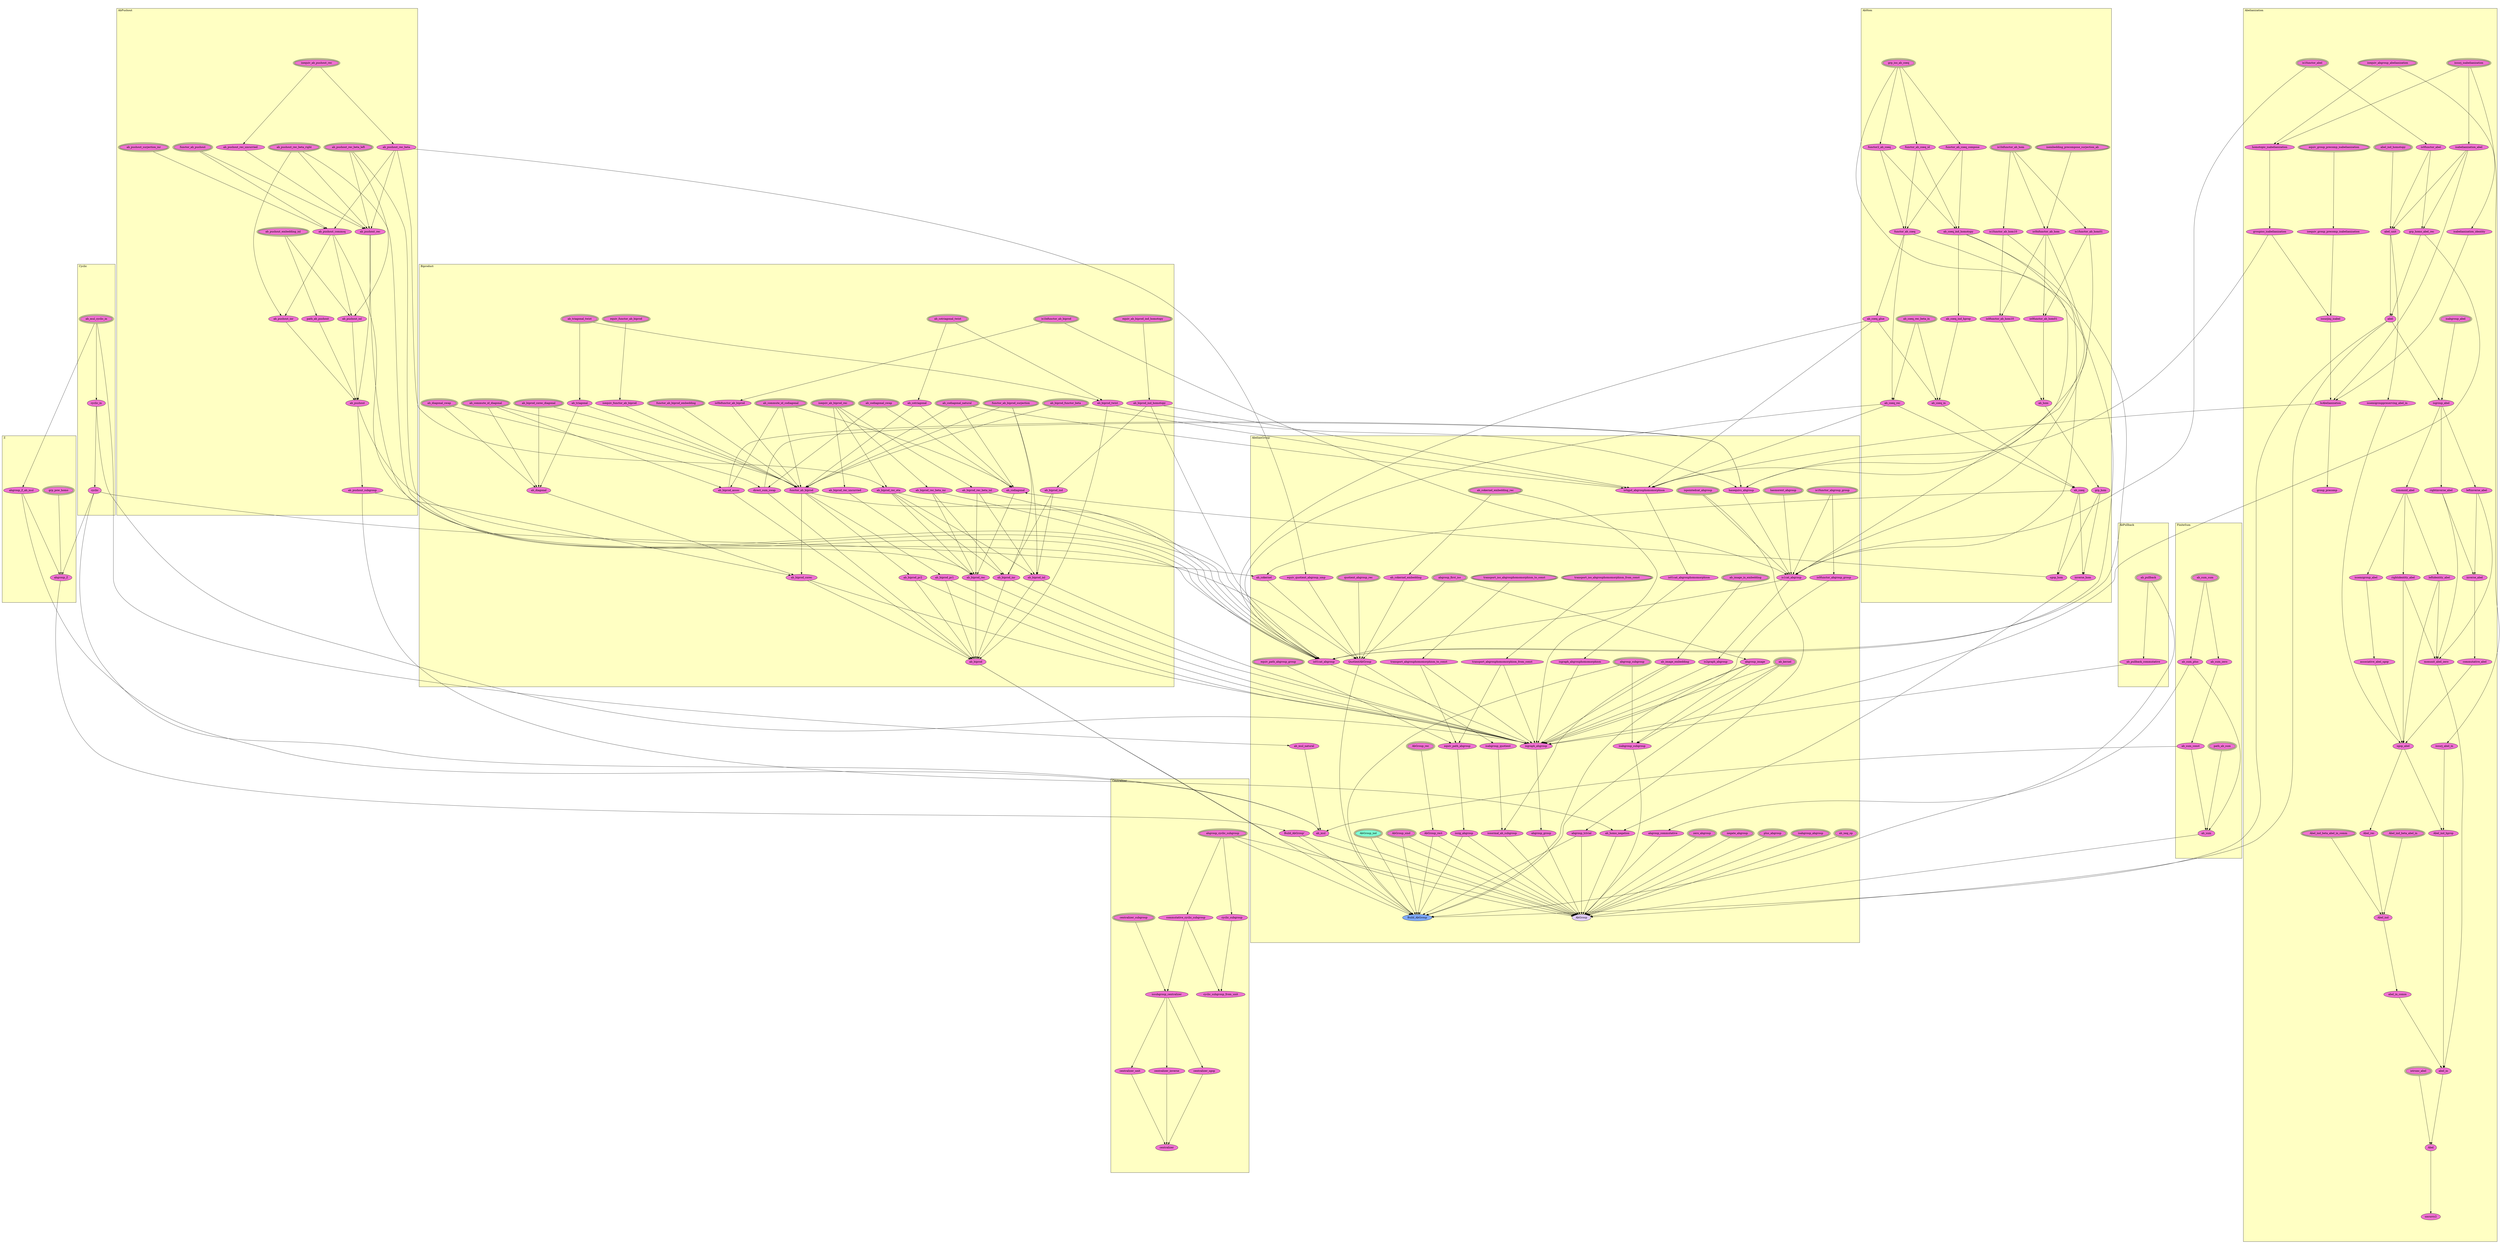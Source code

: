 digraph HoTT_Algebra_AbGroups {
  graph [ratio=0.5]
  node [style=filled]
AbelianGroup_is2graph_abgroup [label="is2graph_abgroup", URL=<AbelianGroup.html#is2graph_abgroup>, fillcolor="#F070D1"] ;
AbelianGroup_is01cat_abgroup [label="is01cat_abgroup", URL=<AbelianGroup.html#is01cat_abgroup>, fillcolor="#F070D1"] ;
Z_abgroup_Z_ab_mul [label="abgroup_Z_ab_mul", URL=<Z.html#abgroup_Z_ab_mul>, fillcolor="#F070D1"] ;
AbelianGroup_isgraph_abgroup [label="isgraph_abgroup", URL=<AbelianGroup.html#isgraph_abgroup>, fillcolor="#F070D1"] ;
Z_grp_pow_homo [label="grp_pow_homo", URL=<Z.html#grp_pow_homo>, peripheries=3, fillcolor="#F070D1"] ;
AbelianGroup_equiv_quotient_abgroup_ump [label="equiv_quotient_abgroup_ump", URL=<AbelianGroup.html#equiv_quotient_abgroup_ump>, fillcolor="#F070D1"] ;
Z_abgroup_Z [label="abgroup_Z", URL=<Z.html#abgroup_Z>, fillcolor="#F070D1"] ;
AbelianGroup_quotient_abgroup_rec [label="quotient_abgroup_rec", URL=<AbelianGroup.html#quotient_abgroup_rec>, peripheries=3, fillcolor="#F070D1"] ;
FiniteSum_path_ab_sum [label="path_ab_sum", URL=<FiniteSum.html#path_ab_sum>, peripheries=3, fillcolor="#F070D1"] ;
FiniteSum_ab_sum_sum [label="ab_sum_sum", URL=<FiniteSum.html#ab_sum_sum>, peripheries=3, fillcolor="#F070D1"] ;
AbelianGroup_QuotientAbGroup [label="QuotientAbGroup", URL=<AbelianGroup.html#QuotientAbGroup>, fillcolor="#F070D1"] ;
AbelianGroup_isabgroup_quotient [label="isabgroup_quotient", URL=<AbelianGroup.html#isabgroup_quotient>, fillcolor="#F070D1"] ;
FiniteSum_ab_sum_plus [label="ab_sum_plus", URL=<FiniteSum.html#ab_sum_plus>, fillcolor="#F070D1"] ;
AbelianGroup_isnormal_ab_subgroup [label="isnormal_ab_subgroup", URL=<AbelianGroup.html#isnormal_ab_subgroup>, fillcolor="#F070D1"] ;
FiniteSum_ab_sum_zero [label="ab_sum_zero", URL=<FiniteSum.html#ab_sum_zero>, fillcolor="#F070D1"] ;
AbelianGroup_abgroup_subgroup [label="abgroup_subgroup", URL=<AbelianGroup.html#abgroup_subgroup>, peripheries=3, fillcolor="#F070D1"] ;
FiniteSum_ab_sum_const [label="ab_sum_const", URL=<FiniteSum.html#ab_sum_const>, fillcolor="#F070D1"] ;
AbelianGroup_isabgroup_subgroup [label="isabgroup_subgroup", URL=<AbelianGroup.html#isabgroup_subgroup>, fillcolor="#F070D1"] ;
FiniteSum_ab_sum [label="ab_sum", URL=<FiniteSum.html#ab_sum>, fillcolor="#F070D1"] ;
AbelianGroup_equiv_path_abgroup_group [label="equiv_path_abgroup_group", URL=<AbelianGroup.html#equiv_path_abgroup_group>, peripheries=3, fillcolor="#F070D1"] ;
Cyclic_ab_mul_cyclic_in [label="ab_mul_cyclic_in", URL=<Cyclic.html#ab_mul_cyclic_in>, peripheries=3, fillcolor="#F070D1"] ;
AbelianGroup_equiv_path_abgroup [label="equiv_path_abgroup", URL=<AbelianGroup.html#equiv_path_abgroup>, fillcolor="#F070D1"] ;
Cyclic_cyclic_in [label="cyclic_in", URL=<Cyclic.html#cyclic_in>, fillcolor="#F070D1"] ;
Cyclic_cyclic [label="cyclic", URL=<Cyclic.html#cyclic>, fillcolor="#F070D1"] ;
AbelianGroup_ab_neg_op [label="ab_neg_op", URL=<AbelianGroup.html#ab_neg_op>, peripheries=3, fillcolor="#F070D1"] ;
AbelianGroup_issig_abgroup [label="issig_abgroup", URL=<AbelianGroup.html#issig_abgroup>, fillcolor="#F070D1"] ;
Centralizer_abgroup_cyclic_subgroup [label="abgroup_cyclic_subgroup", URL=<Centralizer.html#abgroup_cyclic_subgroup>, peripheries=3, fillcolor="#F070D1"] ;
Centralizer_commutative_cyclic_subgroup [label="commutative_cyclic_subgroup", URL=<Centralizer.html#commutative_cyclic_subgroup>, fillcolor="#F070D1"] ;
AbelianGroup_Build_AbGroup_ [label="Build_AbGroup'", URL=<AbelianGroup.html#Build_AbGroup'>, fillcolor="#F070D1"] ;
AbelianGroup_isabgroup_abgroup [label="isabgroup_abgroup", URL=<AbelianGroup.html#isabgroup_abgroup>, peripheries=3, fillcolor="#F070D1"] ;
Centralizer_cyclic_subgroup [label="cyclic_subgroup", URL=<Centralizer.html#cyclic_subgroup>, fillcolor="#F070D1"] ;
AbelianGroup_plus_abgroup [label="plus_abgroup", URL=<AbelianGroup.html#plus_abgroup>, peripheries=3, fillcolor="#F070D1"] ;
Centralizer_cyclic_subgroup_from_unit [label="cyclic_subgroup_from_unit", URL=<Centralizer.html#cyclic_subgroup_from_unit>, fillcolor="#F070D1"] ;
AbelianGroup_negate_abgroup [label="negate_abgroup", URL=<AbelianGroup.html#negate_abgroup>, peripheries=3, fillcolor="#F070D1"] ;
Centralizer_centralizer_subgroup [label="centralizer_subgroup", URL=<Centralizer.html#centralizer_subgroup>, peripheries=3, fillcolor="#F070D1"] ;
AbelianGroup_zero_abgroup [label="zero_abgroup", URL=<AbelianGroup.html#zero_abgroup>, peripheries=3, fillcolor="#F070D1"] ;
Centralizer_issubgroup_centralizer [label="issubgroup_centralizer", URL=<Centralizer.html#issubgroup_centralizer>, fillcolor="#F070D1"] ;
Centralizer_centralizer_inverse [label="centralizer_inverse", URL=<Centralizer.html#centralizer_inverse>, fillcolor="#F070D1"] ;
AbelianGroup_abgroup_commutative [label="abgroup_commutative", URL=<AbelianGroup.html#abgroup_commutative>, fillcolor="#F070D1"] ;
Centralizer_centralizer_sgop [label="centralizer_sgop", URL=<Centralizer.html#centralizer_sgop>, fillcolor="#F070D1"] ;
AbelianGroup_abgroup_group [label="abgroup_group", URL=<AbelianGroup.html#abgroup_group>, fillcolor="#F070D1"] ;
Centralizer_centralizer_unit [label="centralizer_unit", URL=<Centralizer.html#centralizer_unit>, fillcolor="#F070D1"] ;
AbelianGroup_AbGroup_sind [label="AbGroup_sind", URL=<AbelianGroup.html#AbGroup_sind>, peripheries=3, fillcolor="#F070D1"] ;
Centralizer_centralizer [label="centralizer", URL=<Centralizer.html#centralizer>, fillcolor="#F070D1"] ;
AbelianGroup_AbGroup_rec [label="AbGroup_rec", URL=<AbelianGroup.html#AbGroup_rec>, peripheries=3, fillcolor="#F070D1"] ;
Biproduct_ab_cotriagonal_twist [label="ab_cotriagonal_twist", URL=<Biproduct.html#ab_cotriagonal_twist>, peripheries=3, fillcolor="#F070D1"] ;
AbelianGroup_AbGroup_ind [label="AbGroup_ind", URL=<AbelianGroup.html#AbGroup_ind>, peripheries=3, fillcolor="#7FFFD4"] ;
Biproduct_ab_triagonal_twist [label="ab_triagonal_twist", URL=<Biproduct.html#ab_triagonal_twist>, peripheries=3, fillcolor="#F070D1"] ;
AbelianGroup_AbGroup_rect [label="AbGroup_rect", URL=<AbelianGroup.html#AbGroup_rect>, fillcolor="#F070D1"] ;
AbelianGroup_Build_AbGroup [label="Build_AbGroup", URL=<AbelianGroup.html#Build_AbGroup>, fillcolor="#7FAAFF"] ;
Biproduct_ab_cotriagonal [label="ab_cotriagonal", URL=<Biproduct.html#ab_cotriagonal>, fillcolor="#F070D1"] ;
AbelianGroup_AbGroup [label="AbGroup", URL=<AbelianGroup.html#AbGroup>, fillcolor="#E2CDFA"] ;
Biproduct_ab_triagonal [label="ab_triagonal", URL=<Biproduct.html#ab_triagonal>, fillcolor="#F070D1"] ;
AbPushout_ab_pushout_surjection_inr [label="ab_pushout_surjection_inr", URL=<AbPushout.html#ab_pushout_surjection_inr>, peripheries=3, fillcolor="#F070D1"] ;
Biproduct_ab_biprod_twist [label="ab_biprod_twist", URL=<Biproduct.html#ab_biprod_twist>, fillcolor="#F070D1"] ;
AbPushout_functor_ab_pushout [label="functor_ab_pushout", URL=<AbPushout.html#functor_ab_pushout>, peripheries=3, fillcolor="#F070D1"] ;
Biproduct_ab_commute_id_codiagonal [label="ab_commute_id_codiagonal", URL=<Biproduct.html#ab_commute_id_codiagonal>, peripheries=3, fillcolor="#F070D1"] ;
AbPushout_ab_pushout_embedding_inl [label="ab_pushout_embedding_inl", URL=<AbPushout.html#ab_pushout_embedding_inl>, peripheries=3, fillcolor="#F070D1"] ;
Biproduct_ab_commute_id_diagonal [label="ab_commute_id_diagonal", URL=<Biproduct.html#ab_commute_id_diagonal>, peripheries=3, fillcolor="#F070D1"] ;
AbPushout_path_ab_pushout [label="path_ab_pushout", URL=<AbPushout.html#path_ab_pushout>, fillcolor="#F070D1"] ;
Biproduct_ab_biprod_assoc [label="ab_biprod_assoc", URL=<Biproduct.html#ab_biprod_assoc>, fillcolor="#F070D1"] ;
AbPushout_isequiv_ab_pushout_rec [label="isequiv_ab_pushout_rec", URL=<AbPushout.html#isequiv_ab_pushout_rec>, peripheries=3, fillcolor="#F070D1"] ;
Biproduct_ab_diagonal_swap [label="ab_diagonal_swap", URL=<Biproduct.html#ab_diagonal_swap>, peripheries=3, fillcolor="#F070D1"] ;
AbPushout_ab_pushout_rec_beta_right [label="ab_pushout_rec_beta_right", URL=<AbPushout.html#ab_pushout_rec_beta_right>, peripheries=3, fillcolor="#F070D1"] ;
Biproduct_ab_codiagonal_swap [label="ab_codiagonal_swap", URL=<Biproduct.html#ab_codiagonal_swap>, peripheries=3, fillcolor="#F070D1"] ;
AbPushout_ab_pushout_rec_beta_left [label="ab_pushout_rec_beta_left", URL=<AbPushout.html#ab_pushout_rec_beta_left>, peripheries=3, fillcolor="#F070D1"] ;
Biproduct_ab_biprod_corec_diagonal [label="ab_biprod_corec_diagonal", URL=<Biproduct.html#ab_biprod_corec_diagonal>, peripheries=3, fillcolor="#F070D1"] ;
AbPushout_ab_pushout_rec_beta [label="ab_pushout_rec_beta", URL=<AbPushout.html#ab_pushout_rec_beta>, fillcolor="#F070D1"] ;
Biproduct_ab_diagonal [label="ab_diagonal", URL=<Biproduct.html#ab_diagonal>, fillcolor="#F070D1"] ;
AbPushout_ab_pushout_commsq [label="ab_pushout_commsq", URL=<AbPushout.html#ab_pushout_commsq>, fillcolor="#F070D1"] ;
Biproduct_ab_codiagonal_natural [label="ab_codiagonal_natural", URL=<Biproduct.html#ab_codiagonal_natural>, peripheries=3, fillcolor="#F070D1"] ;
AbPushout_ab_pushout_inr [label="ab_pushout_inr", URL=<AbPushout.html#ab_pushout_inr>, fillcolor="#F070D1"] ;
Biproduct_ab_codiagonal [label="ab_codiagonal", URL=<Biproduct.html#ab_codiagonal>, fillcolor="#F070D1"] ;
Biproduct_direct_sum_swap [label="direct_sum_swap", URL=<Biproduct.html#direct_sum_swap>, fillcolor="#F070D1"] ;
AbPushout_ab_pushout_inl [label="ab_pushout_inl", URL=<AbPushout.html#ab_pushout_inl>, fillcolor="#F070D1"] ;
Biproduct_functor_ab_biprod_surjection [label="functor_ab_biprod_surjection", URL=<Biproduct.html#functor_ab_biprod_surjection>, peripheries=3, fillcolor="#F070D1"] ;
AbPushout_ab_pushout_rec_uncurried [label="ab_pushout_rec_uncurried", URL=<AbPushout.html#ab_pushout_rec_uncurried>, fillcolor="#F070D1"] ;
Biproduct_functor_ab_biprod_embedding [label="functor_ab_biprod_embedding", URL=<Biproduct.html#functor_ab_biprod_embedding>, peripheries=3, fillcolor="#F070D1"] ;
AbPushout_ab_pushout_rec [label="ab_pushout_rec", URL=<AbPushout.html#ab_pushout_rec>, fillcolor="#F070D1"] ;
Biproduct_equiv_functor_ab_biprod [label="equiv_functor_ab_biprod", URL=<Biproduct.html#equiv_functor_ab_biprod>, peripheries=3, fillcolor="#F070D1"] ;
AbPushout_ab_pushout [label="ab_pushout", URL=<AbPushout.html#ab_pushout>, fillcolor="#F070D1"] ;
Biproduct_isequiv_functor_ab_biprod [label="isequiv_functor_ab_biprod", URL=<Biproduct.html#isequiv_functor_ab_biprod>, fillcolor="#F070D1"] ;
AbPushout_ab_pushout_subgroup [label="ab_pushout_subgroup", URL=<AbPushout.html#ab_pushout_subgroup>, fillcolor="#F070D1"] ;
Biproduct_is1bifunctor_ab_biprod [label="is1bifunctor_ab_biprod", URL=<Biproduct.html#is1bifunctor_ab_biprod>, peripheries=3, fillcolor="#F070D1"] ;
AbPullback_ab_pullback [label="ab_pullback", URL=<AbPullback.html#ab_pullback>, peripheries=3, fillcolor="#F070D1"] ;
Biproduct_is0bifunctor_ab_biprod [label="is0bifunctor_ab_biprod", URL=<Biproduct.html#is0bifunctor_ab_biprod>, fillcolor="#F070D1"] ;
AbPullback_ab_pullback_commutative [label="ab_pullback_commutative", URL=<AbPullback.html#ab_pullback_commutative>, fillcolor="#F070D1"] ;
AbHom_isembedding_precompose_surjection_ab [label="isembedding_precompose_surjection_ab", URL=<AbHom.html#isembedding_precompose_surjection_ab>, peripheries=3, fillcolor="#F070D1"] ;
Biproduct_ab_biprod_functor_beta [label="ab_biprod_functor_beta", URL=<Biproduct.html#ab_biprod_functor_beta>, peripheries=3, fillcolor="#F070D1"] ;
AbHom_is1bifunctor_ab_hom [label="is1bifunctor_ab_hom", URL=<AbHom.html#is1bifunctor_ab_hom>, peripheries=3, fillcolor="#F070D1"] ;
Biproduct_functor_ab_biprod [label="functor_ab_biprod", URL=<Biproduct.html#functor_ab_biprod>, fillcolor="#F070D1"] ;
AbHom_is0bifunctor_ab_hom [label="is0bifunctor_ab_hom", URL=<AbHom.html#is0bifunctor_ab_hom>, fillcolor="#F070D1"] ;
Biproduct_ab_biprod_corec [label="ab_biprod_corec", URL=<Biproduct.html#ab_biprod_corec>, fillcolor="#F070D1"] ;
Biproduct_isequiv_ab_biprod_rec [label="isequiv_ab_biprod_rec", URL=<Biproduct.html#isequiv_ab_biprod_rec>, peripheries=3, fillcolor="#F070D1"] ;
AbHom_is1functor_ab_hom10 [label="is1functor_ab_hom10", URL=<AbHom.html#is1functor_ab_hom10>, fillcolor="#F070D1"] ;
AbHom_is1functor_ab_hom01 [label="is1functor_ab_hom01", URL=<AbHom.html#is1functor_ab_hom01>, fillcolor="#F070D1"] ;
Biproduct_ab_biprod_rec_beta_inr [label="ab_biprod_rec_beta_inr", URL=<Biproduct.html#ab_biprod_rec_beta_inr>, fillcolor="#F070D1"] ;
AbHom_is0functor_ab_hom10 [label="is0functor_ab_hom10", URL=<AbHom.html#is0functor_ab_hom10>, fillcolor="#F070D1"] ;
Biproduct_ab_biprod_rec_beta_inl [label="ab_biprod_rec_beta_inl", URL=<Biproduct.html#ab_biprod_rec_beta_inl>, fillcolor="#F070D1"] ;
AbHom_is0functor_ab_hom01 [label="is0functor_ab_hom01", URL=<AbHom.html#is0functor_ab_hom01>, fillcolor="#F070D1"] ;
Biproduct_ab_biprod_rec_eta [label="ab_biprod_rec_eta", URL=<Biproduct.html#ab_biprod_rec_eta>, fillcolor="#F070D1"] ;
AbHom_grp_iso_ab_coeq [label="grp_iso_ab_coeq", URL=<AbHom.html#grp_iso_ab_coeq>, peripheries=3, fillcolor="#F070D1"] ;
Biproduct_ab_biprod_rec_uncurried [label="ab_biprod_rec_uncurried", URL=<Biproduct.html#ab_biprod_rec_uncurried>, fillcolor="#F070D1"] ;
AbHom_functor_ab_coeq_id [label="functor_ab_coeq_id", URL=<AbHom.html#functor_ab_coeq_id>, fillcolor="#F070D1"] ;
Biproduct_ab_biprod_rec [label="ab_biprod_rec", URL=<Biproduct.html#ab_biprod_rec>, fillcolor="#F070D1"] ;
AbHom_functor_ab_coeq_compose [label="functor_ab_coeq_compose", URL=<AbHom.html#functor_ab_coeq_compose>, fillcolor="#F070D1"] ;
Biproduct_equiv_ab_biprod_ind_homotopy [label="equiv_ab_biprod_ind_homotopy", URL=<Biproduct.html#equiv_ab_biprod_ind_homotopy>, peripheries=3, fillcolor="#F070D1"] ;
AbHom_functor2_ab_coeq [label="functor2_ab_coeq", URL=<AbHom.html#functor2_ab_coeq>, fillcolor="#F070D1"] ;
Biproduct_ab_biprod_ind_homotopy [label="ab_biprod_ind_homotopy", URL=<Biproduct.html#ab_biprod_ind_homotopy>, fillcolor="#F070D1"] ;
AbHom_functor_ab_coeq [label="functor_ab_coeq", URL=<AbHom.html#functor_ab_coeq>, fillcolor="#F070D1"] ;
Biproduct_ab_biprod_ind [label="ab_biprod_ind", URL=<Biproduct.html#ab_biprod_ind>, fillcolor="#F070D1"] ;
AbHom_ab_coeq_ind_homotopy [label="ab_coeq_ind_homotopy", URL=<AbHom.html#ab_coeq_ind_homotopy>, fillcolor="#F070D1"] ;
Biproduct_ab_biprod_pr2 [label="ab_biprod_pr2", URL=<Biproduct.html#ab_biprod_pr2>, fillcolor="#F070D1"] ;
AbHom_ab_coeq_ind_hprop [label="ab_coeq_ind_hprop", URL=<AbHom.html#ab_coeq_ind_hprop>, fillcolor="#F070D1"] ;
Biproduct_ab_biprod_pr1 [label="ab_biprod_pr1", URL=<Biproduct.html#ab_biprod_pr1>, fillcolor="#F070D1"] ;
AbHom_ab_coeq_rec_beta_in [label="ab_coeq_rec_beta_in", URL=<AbHom.html#ab_coeq_rec_beta_in>, peripheries=3, fillcolor="#F070D1"] ;
Biproduct_ab_biprod_inr [label="ab_biprod_inr", URL=<Biproduct.html#ab_biprod_inr>, fillcolor="#F070D1"] ;
AbHom_ab_coeq_rec [label="ab_coeq_rec", URL=<AbHom.html#ab_coeq_rec>, fillcolor="#F070D1"] ;
Biproduct_ab_biprod_inl [label="ab_biprod_inl", URL=<Biproduct.html#ab_biprod_inl>, fillcolor="#F070D1"] ;
AbHom_ab_coeq_glue [label="ab_coeq_glue", URL=<AbHom.html#ab_coeq_glue>, fillcolor="#F070D1"] ;
Biproduct_ab_biprod [label="ab_biprod", URL=<Biproduct.html#ab_biprod>, fillcolor="#F070D1"] ;
Abelianization_is1functor_abel [label="is1functor_abel", URL=<Abelianization.html#is1functor_abel>, peripheries=3, fillcolor="#F070D1"] ;
AbHom_ab_coeq_in [label="ab_coeq_in", URL=<AbHom.html#ab_coeq_in>, fillcolor="#F070D1"] ;
Abelianization_is0functor_abel [label="is0functor_abel", URL=<Abelianization.html#is0functor_abel>, fillcolor="#F070D1"] ;
AbHom_ab_coeq [label="ab_coeq", URL=<AbHom.html#ab_coeq>, fillcolor="#F070D1"] ;
Abelianization_isequiv_abgroup_abelianization [label="isequiv_abgroup_abelianization", URL=<Abelianization.html#isequiv_abgroup_abelianization>, peripheries=3, fillcolor="#F070D1"] ;
AbHom_ab_hom [label="ab_hom", URL=<AbHom.html#ab_hom>, fillcolor="#F070D1"] ;
Abelianization_isabelianization_identity [label="isabelianization_identity", URL=<Abelianization.html#isabelianization_identity>, fillcolor="#F070D1"] ;
AbHom_grp_hom [label="grp_hom", URL=<AbHom.html#grp_hom>, fillcolor="#F070D1"] ;
Abelianization_issurj_isabelianization [label="issurj_isabelianization", URL=<Abelianization.html#issurj_isabelianization>, peripheries=3, fillcolor="#F070D1"] ;
AbHom_inverse_hom [label="inverse_hom", URL=<AbHom.html#inverse_hom>, fillcolor="#F070D1"] ;
AbHom_sgop_hom [label="sgop_hom", URL=<AbHom.html#sgop_hom>, fillcolor="#F070D1"] ;
Abelianization_homotopic_isabelianization [label="homotopic_isabelianization", URL=<Abelianization.html#homotopic_isabelianization>, fillcolor="#F070D1"] ;
Abelianization_groupiso_isabelianization [label="groupiso_isabelianization", URL=<Abelianization.html#groupiso_isabelianization>, fillcolor="#F070D1"] ;
Abelianization_isabelianization_abel [label="isabelianization_abel", URL=<Abelianization.html#isabelianization_abel>, fillcolor="#F070D1"] ;
Abelianization_abel_ind_homotopy [label="abel_ind_homotopy", URL=<Abelianization.html#abel_ind_homotopy>, peripheries=3, fillcolor="#F070D1"] ;
Abelianization_grp_homo_abel_rec [label="grp_homo_abel_rec", URL=<Abelianization.html#grp_homo_abel_rec>, fillcolor="#F070D1"] ;
Abelianization_abel_unit [label="abel_unit", URL=<Abelianization.html#abel_unit>, fillcolor="#F070D1"] ;
Abelianization_abel [label="abel", URL=<Abelianization.html#abel>, fillcolor="#F070D1"] ;
Abelianization_issurj_abel_in [label="issurj_abel_in", URL=<Abelianization.html#issurj_abel_in>, fillcolor="#F070D1"] ;
Abelianization_issemigrouppreserving_abel_in [label="issemigrouppreserving_abel_in", URL=<Abelianization.html#issemigrouppreserving_abel_in>, fillcolor="#F070D1"] ;
Abelianization_isabgroup_abel [label="isabgroup_abel", URL=<Abelianization.html#isabgroup_abel>, peripheries=3, fillcolor="#F070D1"] ;
Abelianization_isgroup_abel [label="isgroup_abel", URL=<Abelianization.html#isgroup_abel>, fillcolor="#F070D1"] ;
Abelianization_rightinverse_abel [label="rightinverse_abel", URL=<Abelianization.html#rightinverse_abel>, fillcolor="#F070D1"] ;
Abelianization_leftinverse_abel [label="leftinverse_abel", URL=<Abelianization.html#leftinverse_abel>, fillcolor="#F070D1"] ;
Abelianization_inverse_abel [label="inverse_abel", URL=<Abelianization.html#inverse_abel>, fillcolor="#F070D1"] ;
Abelianization_commutative_abel [label="commutative_abel", URL=<Abelianization.html#commutative_abel>, fillcolor="#F070D1"] ;
Abelianization_ismonoid_abel [label="ismonoid_abel", URL=<Abelianization.html#ismonoid_abel>, fillcolor="#F070D1"] ;
Abelianization_rightidentity_abel [label="rightidentity_abel", URL=<Abelianization.html#rightidentity_abel>, fillcolor="#F070D1"] ;
Abelianization_leftidentity_abel [label="leftidentity_abel", URL=<Abelianization.html#leftidentity_abel>, fillcolor="#F070D1"] ;
Abelianization_monunit_abel_zero [label="monunit_abel_zero", URL=<Abelianization.html#monunit_abel_zero>, fillcolor="#F070D1"] ;
Abelianization_issemigroup_abel [label="issemigroup_abel", URL=<Abelianization.html#issemigroup_abel>, fillcolor="#F070D1"] ;
Abelianization_associative_abel_sgop [label="associative_abel_sgop", URL=<Abelianization.html#associative_abel_sgop>, fillcolor="#F070D1"] ;
Abelianization_sgop_abel [label="sgop_abel", URL=<Abelianization.html#sgop_abel>, fillcolor="#F070D1"] ;
Abelianization_Abel_ind_hprop [label="Abel_ind_hprop", URL=<Abelianization.html#Abel_ind_hprop>, fillcolor="#F070D1"] ;
Abelianization_Abel_rec [label="Abel_rec", URL=<Abelianization.html#Abel_rec>, fillcolor="#F070D1"] ;
Abelianization_Abel_ind_beta_abel_in_comm [label="Abel_ind_beta_abel_in_comm", URL=<Abelianization.html#Abel_ind_beta_abel_in_comm>, peripheries=3, fillcolor="#F070D1"] ;
Abelianization_Abel_ind_beta_abel_in [label="Abel_ind_beta_abel_in", URL=<Abelianization.html#Abel_ind_beta_abel_in>, peripheries=3, fillcolor="#F070D1"] ;
Abelianization_Abel_ind [label="Abel_ind", URL=<Abelianization.html#Abel_ind>, fillcolor="#F070D1"] ;
Abelianization_istrunc_abel [label="istrunc_abel", URL=<Abelianization.html#istrunc_abel>, peripheries=3, fillcolor="#F070D1"] ;
Abelianization_abel_in_comm [label="abel_in_comm", URL=<Abelianization.html#abel_in_comm>, fillcolor="#F070D1"] ;
Abelianization_abel_in [label="abel_in", URL=<Abelianization.html#abel_in>, fillcolor="#F070D1"] ;
Abelianization_Abel [label="Abel", URL=<Abelianization.html#Abel>, fillcolor="#F070D1"] ;
Abelianization_uncurry2 [label="uncurry2", URL=<Abelianization.html#uncurry2>, fillcolor="#F070D1"] ;
Abelianization_equiv_group_precomp_isabelianization [label="equiv_group_precomp_isabelianization", URL=<Abelianization.html#equiv_group_precomp_isabelianization>, peripheries=3, fillcolor="#F070D1"] ;
Abelianization_isequiv_group_precomp_isabelianization [label="isequiv_group_precomp_isabelianization", URL=<Abelianization.html#isequiv_group_precomp_isabelianization>, fillcolor="#F070D1"] ;
Abelianization_issurjinj_isabel [label="issurjinj_isabel", URL=<Abelianization.html#issurjinj_isabel>, fillcolor="#F070D1"] ;
Abelianization_IsAbelianization [label="IsAbelianization", URL=<Abelianization.html#IsAbelianization>, fillcolor="#F070D1"] ;
Abelianization_group_precomp [label="group_precomp", URL=<Abelianization.html#group_precomp>, fillcolor="#F070D1"] ;
AbelianGroup_ab_cokernel_embedding_rec [label="ab_cokernel_embedding_rec", URL=<AbelianGroup.html#ab_cokernel_embedding_rec>, peripheries=3, fillcolor="#F070D1"] ;
AbelianGroup_ab_cokernel_embedding [label="ab_cokernel_embedding", URL=<AbelianGroup.html#ab_cokernel_embedding>, fillcolor="#F070D1"] ;
AbelianGroup_ab_cokernel [label="ab_cokernel", URL=<AbelianGroup.html#ab_cokernel>, fillcolor="#F070D1"] ;
AbelianGroup_ab_image_in_embedding [label="ab_image_in_embedding", URL=<AbelianGroup.html#ab_image_in_embedding>, peripheries=3, fillcolor="#F070D1"] ;
AbelianGroup_ab_image_embedding [label="ab_image_embedding", URL=<AbelianGroup.html#ab_image_embedding>, fillcolor="#F070D1"] ;
AbelianGroup_ab_mul_natural [label="ab_mul_natural", URL=<AbelianGroup.html#ab_mul_natural>, fillcolor="#F070D1"] ;
AbelianGroup_ab_mul [label="ab_mul", URL=<AbelianGroup.html#ab_mul>, fillcolor="#F070D1"] ;
AbelianGroup_ab_homo_negation [label="ab_homo_negation", URL=<AbelianGroup.html#ab_homo_negation>, fillcolor="#F070D1"] ;
AbelianGroup_transport_iso_abgrouphomomorphism_to_const [label="transport_iso_abgrouphomomorphism_to_const", URL=<AbelianGroup.html#transport_iso_abgrouphomomorphism_to_const>, peripheries=3, fillcolor="#F070D1"] ;
AbelianGroup_transport_abgrouphomomorphism_to_const [label="transport_abgrouphomomorphism_to_const", URL=<AbelianGroup.html#transport_abgrouphomomorphism_to_const>, fillcolor="#F070D1"] ;
AbelianGroup_transport_iso_abgrouphomomorphism_from_const [label="transport_iso_abgrouphomomorphism_from_const", URL=<AbelianGroup.html#transport_iso_abgrouphomomorphism_from_const>, peripheries=3, fillcolor="#F070D1"] ;
AbelianGroup_transport_abgrouphomomorphism_from_const [label="transport_abgrouphomomorphism_from_const", URL=<AbelianGroup.html#transport_abgrouphomomorphism_from_const>, fillcolor="#F070D1"] ;
AbelianGroup_ab_kernel [label="ab_kernel", URL=<AbelianGroup.html#ab_kernel>, peripheries=3, fillcolor="#F070D1"] ;
AbelianGroup_abgroup_first_iso [label="abgroup_first_iso", URL=<AbelianGroup.html#abgroup_first_iso>, peripheries=3, fillcolor="#F070D1"] ;
AbelianGroup_abgroup_image [label="abgroup_image", URL=<AbelianGroup.html#abgroup_image>, fillcolor="#F070D1"] ;
AbelianGroup_is1functor_abgroup_group [label="is1functor_abgroup_group", URL=<AbelianGroup.html#is1functor_abgroup_group>, peripheries=3, fillcolor="#F070D1"] ;
AbelianGroup_is0functor_abgroup_group [label="is0functor_abgroup_group", URL=<AbelianGroup.html#is0functor_abgroup_group>, fillcolor="#F070D1"] ;
AbelianGroup_ispointedcat_abgroup [label="ispointedcat_abgroup", URL=<AbelianGroup.html#ispointedcat_abgroup>, peripheries=3, fillcolor="#F070D1"] ;
AbelianGroup_abgroup_trivial [label="abgroup_trivial", URL=<AbelianGroup.html#abgroup_trivial>, fillcolor="#F070D1"] ;
AbelianGroup_hasequivs_abgroup [label="hasequivs_abgroup", URL=<AbelianGroup.html#hasequivs_abgroup>, fillcolor="#F070D1"] ;
AbelianGroup_hasmorext_abgroup [label="hasmorext_abgroup", URL=<AbelianGroup.html#hasmorext_abgroup>, peripheries=3, fillcolor="#F070D1"] ;
AbelianGroup_is1cat_abgroup [label="is1cat_abgroup", URL=<AbelianGroup.html#is1cat_abgroup>, fillcolor="#F070D1"] ;
AbelianGroup_is0gpd_abgrouphomomorphism [label="is0gpd_abgrouphomomorphism", URL=<AbelianGroup.html#is0gpd_abgrouphomomorphism>, fillcolor="#F070D1"] ;
AbelianGroup_is01cat_abgrouphomomorphism [label="is01cat_abgrouphomomorphism", URL=<AbelianGroup.html#is01cat_abgrouphomomorphism>, fillcolor="#F070D1"] ;
AbelianGroup_isgraph_abgrouphomomorphism [label="isgraph_abgrouphomomorphism", URL=<AbelianGroup.html#isgraph_abgrouphomomorphism>, fillcolor="#F070D1"] ;
  AbelianGroup_is2graph_abgroup -> AbelianGroup_isgraph_abgroup [] ;
  AbelianGroup_is01cat_abgroup -> AbelianGroup_isgraph_abgroup [] ;
  Z_abgroup_Z_ab_mul -> Z_abgroup_Z [] ;
  Z_abgroup_Z_ab_mul -> AbelianGroup_ab_mul [] ;
  AbelianGroup_isgraph_abgroup -> AbelianGroup_abgroup_group [] ;
  Z_grp_pow_homo -> Z_abgroup_Z [] ;
  AbelianGroup_equiv_quotient_abgroup_ump -> AbelianGroup_QuotientAbGroup [] ;
  Z_abgroup_Z -> AbelianGroup_Build_AbGroup_ [] ;
  AbelianGroup_quotient_abgroup_rec -> AbelianGroup_QuotientAbGroup [] ;
  FiniteSum_path_ab_sum -> FiniteSum_ab_sum [] ;
  FiniteSum_ab_sum_sum -> FiniteSum_ab_sum_plus [] ;
  FiniteSum_ab_sum_sum -> FiniteSum_ab_sum_zero [] ;
  AbelianGroup_QuotientAbGroup -> AbelianGroup_isabgroup_quotient [] ;
  AbelianGroup_QuotientAbGroup -> AbelianGroup_Build_AbGroup [] ;
  AbelianGroup_isabgroup_quotient -> AbelianGroup_isnormal_ab_subgroup [] ;
  FiniteSum_ab_sum_plus -> FiniteSum_ab_sum [] ;
  FiniteSum_ab_sum_plus -> AbelianGroup_abgroup_commutative [] ;
  AbelianGroup_isnormal_ab_subgroup -> AbelianGroup_AbGroup [] ;
  FiniteSum_ab_sum_zero -> FiniteSum_ab_sum_const [] ;
  AbelianGroup_abgroup_subgroup -> AbelianGroup_isabgroup_subgroup [] ;
  AbelianGroup_abgroup_subgroup -> AbelianGroup_Build_AbGroup [] ;
  FiniteSum_ab_sum_const -> FiniteSum_ab_sum [] ;
  FiniteSum_ab_sum_const -> AbelianGroup_ab_mul [] ;
  AbelianGroup_isabgroup_subgroup -> AbelianGroup_AbGroup [] ;
  FiniteSum_ab_sum -> AbelianGroup_AbGroup [] ;
  AbelianGroup_equiv_path_abgroup_group -> AbelianGroup_equiv_path_abgroup [] ;
  Cyclic_ab_mul_cyclic_in -> Z_abgroup_Z_ab_mul [] ;
  Cyclic_ab_mul_cyclic_in -> Cyclic_cyclic_in [] ;
  Cyclic_ab_mul_cyclic_in -> AbelianGroup_ab_mul_natural [] ;
  AbelianGroup_equiv_path_abgroup -> AbelianGroup_issig_abgroup [] ;
  Cyclic_cyclic_in -> Cyclic_cyclic [] ;
  Cyclic_cyclic_in -> AbelianGroup_isgraph_abgroup [] ;
  Cyclic_cyclic -> Z_abgroup_Z [] ;
  Cyclic_cyclic -> AbelianGroup_ab_cokernel [] ;
  Cyclic_cyclic -> AbelianGroup_ab_mul [] ;
  AbelianGroup_ab_neg_op -> AbelianGroup_AbGroup [] ;
  AbelianGroup_issig_abgroup -> AbelianGroup_Build_AbGroup [] ;
  AbelianGroup_issig_abgroup -> AbelianGroup_AbGroup [] ;
  Centralizer_abgroup_cyclic_subgroup -> Centralizer_commutative_cyclic_subgroup [] ;
  Centralizer_abgroup_cyclic_subgroup -> Centralizer_cyclic_subgroup [] ;
  Centralizer_abgroup_cyclic_subgroup -> AbelianGroup_Build_AbGroup [] ;
  Centralizer_abgroup_cyclic_subgroup -> AbelianGroup_AbGroup [] ;
  Centralizer_commutative_cyclic_subgroup -> Centralizer_cyclic_subgroup_from_unit [] ;
  Centralizer_commutative_cyclic_subgroup -> Centralizer_issubgroup_centralizer [] ;
  AbelianGroup_Build_AbGroup_ -> AbelianGroup_Build_AbGroup [] ;
  AbelianGroup_Build_AbGroup_ -> AbelianGroup_AbGroup [] ;
  AbelianGroup_isabgroup_abgroup -> AbelianGroup_AbGroup [] ;
  Centralizer_cyclic_subgroup -> Centralizer_cyclic_subgroup_from_unit [] ;
  AbelianGroup_plus_abgroup -> AbelianGroup_AbGroup [] ;
  AbelianGroup_negate_abgroup -> AbelianGroup_AbGroup [] ;
  Centralizer_centralizer_subgroup -> Centralizer_issubgroup_centralizer [] ;
  AbelianGroup_zero_abgroup -> AbelianGroup_AbGroup [] ;
  Centralizer_issubgroup_centralizer -> Centralizer_centralizer_inverse [] ;
  Centralizer_issubgroup_centralizer -> Centralizer_centralizer_sgop [] ;
  Centralizer_issubgroup_centralizer -> Centralizer_centralizer_unit [] ;
  Centralizer_centralizer_inverse -> Centralizer_centralizer [] ;
  AbelianGroup_abgroup_commutative -> AbelianGroup_AbGroup [] ;
  Centralizer_centralizer_sgop -> Centralizer_centralizer [] ;
  AbelianGroup_abgroup_group -> AbelianGroup_AbGroup [] ;
  Centralizer_centralizer_unit -> Centralizer_centralizer [] ;
  AbelianGroup_AbGroup_sind -> AbelianGroup_Build_AbGroup [] ;
  AbelianGroup_AbGroup_sind -> AbelianGroup_AbGroup [] ;
  AbelianGroup_AbGroup_rec -> AbelianGroup_AbGroup_rect [] ;
  Biproduct_ab_cotriagonal_twist -> Biproduct_ab_cotriagonal [] ;
  Biproduct_ab_cotriagonal_twist -> Biproduct_ab_biprod_twist [] ;
  AbelianGroup_AbGroup_ind -> AbelianGroup_Build_AbGroup [] ;
  AbelianGroup_AbGroup_ind -> AbelianGroup_AbGroup [] ;
  Biproduct_ab_triagonal_twist -> Biproduct_ab_triagonal [] ;
  Biproduct_ab_triagonal_twist -> Biproduct_ab_biprod_twist [] ;
  AbelianGroup_AbGroup_rect -> AbelianGroup_Build_AbGroup [] ;
  AbelianGroup_AbGroup_rect -> AbelianGroup_AbGroup [] ;
  Biproduct_ab_cotriagonal -> Biproduct_ab_codiagonal [] ;
  Biproduct_ab_cotriagonal -> Biproduct_functor_ab_biprod [] ;
  Biproduct_ab_triagonal -> Biproduct_ab_diagonal [] ;
  Biproduct_ab_triagonal -> Biproduct_functor_ab_biprod [] ;
  AbPushout_ab_pushout_surjection_inr -> AbPushout_ab_pushout_commsq [] ;
  Biproduct_ab_biprod_twist -> Biproduct_ab_biprod [] ;
  Biproduct_ab_biprod_twist -> AbelianGroup_hasequivs_abgroup [] ;
  AbPushout_functor_ab_pushout -> AbPushout_ab_pushout_commsq [] ;
  AbPushout_functor_ab_pushout -> AbPushout_ab_pushout_rec [] ;
  Biproduct_ab_commute_id_codiagonal -> Biproduct_ab_biprod_assoc [] ;
  Biproduct_ab_commute_id_codiagonal -> Biproduct_ab_codiagonal [] ;
  Biproduct_ab_commute_id_codiagonal -> Biproduct_functor_ab_biprod [] ;
  AbPushout_ab_pushout_embedding_inl -> AbPushout_path_ab_pushout [] ;
  AbPushout_ab_pushout_embedding_inl -> AbPushout_ab_pushout_inl [] ;
  Biproduct_ab_commute_id_diagonal -> Biproduct_ab_biprod_assoc [] ;
  Biproduct_ab_commute_id_diagonal -> Biproduct_ab_diagonal [] ;
  Biproduct_ab_commute_id_diagonal -> Biproduct_functor_ab_biprod [] ;
  AbPushout_path_ab_pushout -> AbPushout_ab_pushout [] ;
  Biproduct_ab_biprod_assoc -> Biproduct_ab_biprod [] ;
  Biproduct_ab_biprod_assoc -> AbelianGroup_hasequivs_abgroup [] ;
  AbPushout_isequiv_ab_pushout_rec -> AbPushout_ab_pushout_rec_beta [] ;
  AbPushout_isequiv_ab_pushout_rec -> AbPushout_ab_pushout_rec_uncurried [] ;
  Biproduct_ab_diagonal_swap -> Biproduct_ab_diagonal [] ;
  Biproduct_ab_diagonal_swap -> Biproduct_direct_sum_swap [] ;
  AbPushout_ab_pushout_rec_beta_right -> AbelianGroup_is01cat_abgroup [] ;
  AbPushout_ab_pushout_rec_beta_right -> AbPushout_ab_pushout_inr [] ;
  AbPushout_ab_pushout_rec_beta_right -> AbPushout_ab_pushout_rec [] ;
  Biproduct_ab_codiagonal_swap -> Biproduct_ab_codiagonal [] ;
  Biproduct_ab_codiagonal_swap -> Biproduct_direct_sum_swap [] ;
  AbPushout_ab_pushout_rec_beta_left -> AbelianGroup_is01cat_abgroup [] ;
  AbPushout_ab_pushout_rec_beta_left -> AbPushout_ab_pushout_inl [] ;
  AbPushout_ab_pushout_rec_beta_left -> AbPushout_ab_pushout_rec [] ;
  Biproduct_ab_biprod_corec_diagonal -> Biproduct_ab_diagonal [] ;
  Biproduct_ab_biprod_corec_diagonal -> Biproduct_functor_ab_biprod [] ;
  AbPushout_ab_pushout_rec_beta -> Biproduct_ab_biprod_rec_eta [] ;
  AbPushout_ab_pushout_rec_beta -> AbelianGroup_equiv_quotient_abgroup_ump [] ;
  AbPushout_ab_pushout_rec_beta -> AbPushout_ab_pushout_commsq [] ;
  AbPushout_ab_pushout_rec_beta -> AbPushout_ab_pushout_rec [] ;
  Biproduct_ab_diagonal -> Biproduct_ab_biprod_corec [] ;
  AbPushout_ab_pushout_commsq -> AbelianGroup_is01cat_abgroup [] ;
  AbPushout_ab_pushout_commsq -> AbPushout_ab_pushout_inr [] ;
  AbPushout_ab_pushout_commsq -> AbPushout_ab_pushout_inl [] ;
  Biproduct_ab_codiagonal_natural -> Biproduct_ab_codiagonal [] ;
  Biproduct_ab_codiagonal_natural -> Biproduct_functor_ab_biprod [] ;
  Biproduct_ab_codiagonal_natural -> AbelianGroup_is0gpd_abgrouphomomorphism [] ;
  AbPushout_ab_pushout_inr -> AbPushout_ab_pushout [] ;
  Biproduct_ab_codiagonal -> Biproduct_ab_biprod_rec [] ;
  Biproduct_direct_sum_swap -> Biproduct_ab_biprod [] ;
  Biproduct_direct_sum_swap -> AbelianGroup_hasequivs_abgroup [] ;
  AbPushout_ab_pushout_inl -> AbPushout_ab_pushout [] ;
  Biproduct_functor_ab_biprod_surjection -> Biproduct_functor_ab_biprod [] ;
  Biproduct_functor_ab_biprod_surjection -> Biproduct_ab_biprod_inr [] ;
  Biproduct_functor_ab_biprod_surjection -> Biproduct_ab_biprod_inl [] ;
  AbPushout_ab_pushout_rec_uncurried -> AbPushout_ab_pushout_rec [] ;
  Biproduct_functor_ab_biprod_embedding -> Biproduct_functor_ab_biprod [] ;
  AbPushout_ab_pushout_rec -> Biproduct_ab_biprod_rec [] ;
  AbPushout_ab_pushout_rec -> AbPushout_ab_pushout [] ;
  Biproduct_equiv_functor_ab_biprod -> Biproduct_isequiv_functor_ab_biprod [] ;
  AbPushout_ab_pushout -> AbelianGroup_QuotientAbGroup [] ;
  AbPushout_ab_pushout -> AbPushout_ab_pushout_subgroup [] ;
  Biproduct_isequiv_functor_ab_biprod -> Biproduct_functor_ab_biprod [] ;
  AbPushout_ab_pushout_subgroup -> Biproduct_ab_biprod_corec [] ;
  AbPushout_ab_pushout_subgroup -> AbelianGroup_ab_homo_negation [] ;
  Biproduct_is1bifunctor_ab_biprod -> Biproduct_is0bifunctor_ab_biprod [] ;
  Biproduct_is1bifunctor_ab_biprod -> AbelianGroup_is1cat_abgroup [] ;
  AbPullback_ab_pullback -> AbelianGroup_Build_AbGroup [] ;
  AbPullback_ab_pullback -> AbPullback_ab_pullback_commutative [] ;
  Biproduct_is0bifunctor_ab_biprod -> Biproduct_functor_ab_biprod [] ;
  AbPullback_ab_pullback_commutative -> AbelianGroup_isgraph_abgroup [] ;
  AbHom_isembedding_precompose_surjection_ab -> AbHom_is0bifunctor_ab_hom [] ;
  Biproduct_ab_biprod_functor_beta -> Biproduct_functor_ab_biprod [] ;
  Biproduct_ab_biprod_functor_beta -> AbelianGroup_is0gpd_abgrouphomomorphism [] ;
  AbHom_is1bifunctor_ab_hom -> AbHom_is0bifunctor_ab_hom [] ;
  AbHom_is1bifunctor_ab_hom -> AbHom_is1functor_ab_hom10 [] ;
  AbHom_is1bifunctor_ab_hom -> AbHom_is1functor_ab_hom01 [] ;
  Biproduct_functor_ab_biprod -> Biproduct_ab_biprod_corec [] ;
  Biproduct_functor_ab_biprod -> Biproduct_ab_biprod_pr2 [] ;
  Biproduct_functor_ab_biprod -> Biproduct_ab_biprod_pr1 [] ;
  Biproduct_functor_ab_biprod -> AbelianGroup_is01cat_abgroup [] ;
  AbHom_is0bifunctor_ab_hom -> AbelianGroup_is01cat_abgroup [] ;
  AbHom_is0bifunctor_ab_hom -> AbHom_is0functor_ab_hom10 [] ;
  AbHom_is0bifunctor_ab_hom -> AbHom_is0functor_ab_hom01 [] ;
  Biproduct_ab_biprod_corec -> Biproduct_ab_biprod [] ;
  Biproduct_ab_biprod_corec -> AbelianGroup_isgraph_abgroup [] ;
  Biproduct_isequiv_ab_biprod_rec -> Biproduct_ab_biprod_rec_beta_inr [] ;
  Biproduct_isequiv_ab_biprod_rec -> Biproduct_ab_biprod_rec_beta_inl [] ;
  Biproduct_isequiv_ab_biprod_rec -> Biproduct_ab_biprod_rec_eta [] ;
  Biproduct_isequiv_ab_biprod_rec -> Biproduct_ab_biprod_rec_uncurried [] ;
  AbHom_is1functor_ab_hom10 -> AbelianGroup_is1cat_abgroup [] ;
  AbHom_is1functor_ab_hom10 -> AbHom_is0functor_ab_hom10 [] ;
  AbHom_is1functor_ab_hom01 -> AbelianGroup_is1cat_abgroup [] ;
  AbHom_is1functor_ab_hom01 -> AbHom_is0functor_ab_hom01 [] ;
  Biproduct_ab_biprod_rec_beta_inr -> Biproduct_ab_biprod_rec [] ;
  Biproduct_ab_biprod_rec_beta_inr -> Biproduct_ab_biprod_inr [] ;
  Biproduct_ab_biprod_rec_beta_inr -> AbelianGroup_is01cat_abgroup [] ;
  AbHom_is0functor_ab_hom10 -> AbHom_ab_hom [] ;
  Biproduct_ab_biprod_rec_beta_inl -> Biproduct_ab_biprod_rec [] ;
  Biproduct_ab_biprod_rec_beta_inl -> Biproduct_ab_biprod_inl [] ;
  Biproduct_ab_biprod_rec_beta_inl -> AbelianGroup_is01cat_abgroup [] ;
  AbHom_is0functor_ab_hom01 -> AbHom_ab_hom [] ;
  Biproduct_ab_biprod_rec_eta -> Biproduct_ab_biprod_rec [] ;
  Biproduct_ab_biprod_rec_eta -> Biproduct_ab_biprod_inr [] ;
  Biproduct_ab_biprod_rec_eta -> Biproduct_ab_biprod_inl [] ;
  Biproduct_ab_biprod_rec_eta -> AbelianGroup_is01cat_abgroup [] ;
  AbHom_grp_iso_ab_coeq -> AbelianGroup_hasequivs_abgroup [] ;
  AbHom_grp_iso_ab_coeq -> AbHom_functor_ab_coeq_id [] ;
  AbHom_grp_iso_ab_coeq -> AbHom_functor_ab_coeq_compose [] ;
  AbHom_grp_iso_ab_coeq -> AbHom_functor2_ab_coeq [] ;
  Biproduct_ab_biprod_rec_uncurried -> Biproduct_ab_biprod_rec [] ;
  AbHom_functor_ab_coeq_id -> AbHom_functor_ab_coeq [] ;
  AbHom_functor_ab_coeq_id -> AbHom_ab_coeq_ind_homotopy [] ;
  Biproduct_ab_biprod_rec -> Biproduct_ab_biprod [] ;
  Biproduct_ab_biprod_rec -> AbelianGroup_isgraph_abgroup [] ;
  AbHom_functor_ab_coeq_compose -> AbHom_functor_ab_coeq [] ;
  AbHom_functor_ab_coeq_compose -> AbHom_ab_coeq_ind_homotopy [] ;
  Biproduct_equiv_ab_biprod_ind_homotopy -> Biproduct_ab_biprod_ind_homotopy [] ;
  AbHom_functor2_ab_coeq -> AbHom_functor_ab_coeq [] ;
  AbHom_functor2_ab_coeq -> AbHom_ab_coeq_ind_homotopy [] ;
  Biproduct_ab_biprod_ind_homotopy -> Biproduct_ab_biprod_ind [] ;
  Biproduct_ab_biprod_ind_homotopy -> AbelianGroup_is0gpd_abgrouphomomorphism [] ;
  Biproduct_ab_biprod_ind_homotopy -> AbelianGroup_is01cat_abgroup [] ;
  AbHom_functor_ab_coeq -> AbelianGroup_is1cat_abgroup [] ;
  AbHom_functor_ab_coeq -> AbHom_ab_coeq_rec [] ;
  AbHom_functor_ab_coeq -> AbHom_ab_coeq_glue [] ;
  Biproduct_ab_biprod_ind -> Biproduct_ab_biprod_inr [] ;
  Biproduct_ab_biprod_ind -> Biproduct_ab_biprod_inl [] ;
  AbHom_ab_coeq_ind_homotopy -> AbelianGroup_is0gpd_abgrouphomomorphism [] ;
  AbHom_ab_coeq_ind_homotopy -> AbelianGroup_is01cat_abgroup [] ;
  AbHom_ab_coeq_ind_homotopy -> AbHom_ab_coeq_ind_hprop [] ;
  Biproduct_ab_biprod_pr2 -> Biproduct_ab_biprod [] ;
  Biproduct_ab_biprod_pr2 -> AbelianGroup_isgraph_abgroup [] ;
  AbHom_ab_coeq_ind_hprop -> AbHom_ab_coeq_in [] ;
  Biproduct_ab_biprod_pr1 -> Biproduct_ab_biprod [] ;
  Biproduct_ab_biprod_pr1 -> AbelianGroup_isgraph_abgroup [] ;
  AbHom_ab_coeq_rec_beta_in -> AbHom_ab_coeq_rec [] ;
  AbHom_ab_coeq_rec_beta_in -> AbHom_ab_coeq_in [] ;
  Biproduct_ab_biprod_inr -> Biproduct_ab_biprod [] ;
  Biproduct_ab_biprod_inr -> AbelianGroup_isgraph_abgroup [] ;
  AbHom_ab_coeq_rec -> AbelianGroup_is0gpd_abgrouphomomorphism [] ;
  AbHom_ab_coeq_rec -> AbelianGroup_is01cat_abgroup [] ;
  AbHom_ab_coeq_rec -> AbHom_ab_coeq [] ;
  Biproduct_ab_biprod_inl -> Biproduct_ab_biprod [] ;
  Biproduct_ab_biprod_inl -> AbelianGroup_isgraph_abgroup [] ;
  AbHom_ab_coeq_glue -> AbelianGroup_is0gpd_abgrouphomomorphism [] ;
  AbHom_ab_coeq_glue -> AbelianGroup_is01cat_abgroup [] ;
  AbHom_ab_coeq_glue -> AbHom_ab_coeq_in [] ;
  Biproduct_ab_biprod -> AbelianGroup_Build_AbGroup [] ;
  Biproduct_ab_biprod -> AbelianGroup_AbGroup [] ;
  Abelianization_is1functor_abel -> Abelianization_is0functor_abel [] ;
  Abelianization_is1functor_abel -> AbelianGroup_is1cat_abgroup [] ;
  AbHom_ab_coeq_in -> AbHom_ab_coeq [] ;
  Abelianization_is0functor_abel -> Abelianization_grp_homo_abel_rec [] ;
  Abelianization_is0functor_abel -> Abelianization_abel_unit [] ;
  AbHom_ab_coeq -> AbelianGroup_ab_cokernel [] ;
  AbHom_ab_coeq -> AbHom_inverse_hom [] ;
  AbHom_ab_coeq -> AbHom_sgop_hom [] ;
  Abelianization_isequiv_abgroup_abelianization -> Abelianization_isabelianization_identity [] ;
  Abelianization_isequiv_abgroup_abelianization -> Abelianization_homotopic_isabelianization [] ;
  AbHom_ab_hom -> AbHom_grp_hom [] ;
  Abelianization_isabelianization_identity -> Abelianization_IsAbelianization [] ;
  AbHom_grp_hom -> AbHom_inverse_hom [] ;
  AbHom_grp_hom -> AbHom_sgop_hom [] ;
  Abelianization_issurj_isabelianization -> Abelianization_homotopic_isabelianization [] ;
  Abelianization_issurj_isabelianization -> Abelianization_isabelianization_abel [] ;
  Abelianization_issurj_isabelianization -> Abelianization_issurj_abel_in [] ;
  AbHom_inverse_hom -> AbelianGroup_ab_homo_negation [] ;
  AbHom_sgop_hom -> Biproduct_ab_codiagonal [] ;
  Abelianization_homotopic_isabelianization -> Abelianization_groupiso_isabelianization [] ;
  Abelianization_groupiso_isabelianization -> Abelianization_issurjinj_isabel [] ;
  Abelianization_groupiso_isabelianization -> AbelianGroup_hasequivs_abgroup [] ;
  Abelianization_isabelianization_abel -> Abelianization_grp_homo_abel_rec [] ;
  Abelianization_isabelianization_abel -> Abelianization_abel_unit [] ;
  Abelianization_isabelianization_abel -> Abelianization_IsAbelianization [] ;
  Abelianization_abel_ind_homotopy -> Abelianization_abel_unit [] ;
  Abelianization_grp_homo_abel_rec -> Abelianization_abel [] ;
  Abelianization_grp_homo_abel_rec -> AbelianGroup_isgraph_abgroup [] ;
  Abelianization_abel_unit -> Abelianization_abel [] ;
  Abelianization_abel_unit -> Abelianization_issemigrouppreserving_abel_in [] ;
  Abelianization_abel -> Abelianization_isgroup_abel [] ;
  Abelianization_abel -> AbelianGroup_Build_AbGroup [] ;
  Abelianization_abel -> AbelianGroup_AbGroup [] ;
  Abelianization_issurj_abel_in -> Abelianization_Abel_ind_hprop [] ;
  Abelianization_issemigrouppreserving_abel_in -> Abelianization_sgop_abel [] ;
  Abelianization_isabgroup_abel -> Abelianization_isgroup_abel [] ;
  Abelianization_isgroup_abel -> Abelianization_rightinverse_abel [] ;
  Abelianization_isgroup_abel -> Abelianization_leftinverse_abel [] ;
  Abelianization_isgroup_abel -> Abelianization_ismonoid_abel [] ;
  Abelianization_rightinverse_abel -> Abelianization_inverse_abel [] ;
  Abelianization_rightinverse_abel -> Abelianization_monunit_abel_zero [] ;
  Abelianization_leftinverse_abel -> Abelianization_inverse_abel [] ;
  Abelianization_leftinverse_abel -> Abelianization_monunit_abel_zero [] ;
  Abelianization_inverse_abel -> Abelianization_commutative_abel [] ;
  Abelianization_commutative_abel -> Abelianization_sgop_abel [] ;
  Abelianization_ismonoid_abel -> Abelianization_rightidentity_abel [] ;
  Abelianization_ismonoid_abel -> Abelianization_leftidentity_abel [] ;
  Abelianization_ismonoid_abel -> Abelianization_issemigroup_abel [] ;
  Abelianization_rightidentity_abel -> Abelianization_monunit_abel_zero [] ;
  Abelianization_rightidentity_abel -> Abelianization_sgop_abel [] ;
  Abelianization_leftidentity_abel -> Abelianization_monunit_abel_zero [] ;
  Abelianization_leftidentity_abel -> Abelianization_sgop_abel [] ;
  Abelianization_monunit_abel_zero -> Abelianization_abel_in [] ;
  Abelianization_issemigroup_abel -> Abelianization_associative_abel_sgop [] ;
  Abelianization_associative_abel_sgop -> Abelianization_sgop_abel [] ;
  Abelianization_sgop_abel -> Abelianization_Abel_ind_hprop [] ;
  Abelianization_sgop_abel -> Abelianization_Abel_rec [] ;
  Abelianization_Abel_ind_hprop -> Abelianization_abel_in [] ;
  Abelianization_Abel_rec -> Abelianization_Abel_ind [] ;
  Abelianization_Abel_ind_beta_abel_in_comm -> Abelianization_Abel_ind [] ;
  Abelianization_Abel_ind_beta_abel_in -> Abelianization_Abel_ind [] ;
  Abelianization_Abel_ind -> Abelianization_abel_in_comm [] ;
  Abelianization_istrunc_abel -> Abelianization_Abel [] ;
  Abelianization_abel_in_comm -> Abelianization_abel_in [] ;
  Abelianization_abel_in -> Abelianization_Abel [] ;
  Abelianization_Abel -> Abelianization_uncurry2 [] ;
  Abelianization_equiv_group_precomp_isabelianization -> Abelianization_isequiv_group_precomp_isabelianization [] ;
  Abelianization_isequiv_group_precomp_isabelianization -> Abelianization_issurjinj_isabel [] ;
  Abelianization_issurjinj_isabel -> Abelianization_IsAbelianization [] ;
  Abelianization_IsAbelianization -> Abelianization_group_precomp [] ;
  Abelianization_IsAbelianization -> AbelianGroup_is0gpd_abgrouphomomorphism [] ;
  AbelianGroup_ab_cokernel_embedding_rec -> AbelianGroup_ab_cokernel_embedding [] ;
  AbelianGroup_ab_cokernel_embedding_rec -> AbelianGroup_isgraph_abgroup [] ;
  AbelianGroup_ab_cokernel_embedding -> AbelianGroup_QuotientAbGroup [] ;
  AbelianGroup_ab_cokernel -> AbelianGroup_QuotientAbGroup [] ;
  AbelianGroup_ab_image_in_embedding -> AbelianGroup_ab_image_embedding [] ;
  AbelianGroup_ab_image_embedding -> AbelianGroup_isgraph_abgroup [] ;
  AbelianGroup_ab_image_embedding -> AbelianGroup_isnormal_ab_subgroup [] ;
  AbelianGroup_ab_mul_natural -> AbelianGroup_ab_mul [] ;
  AbelianGroup_ab_mul -> AbelianGroup_AbGroup [] ;
  AbelianGroup_ab_homo_negation -> AbelianGroup_AbGroup [] ;
  AbelianGroup_transport_iso_abgrouphomomorphism_to_const -> AbelianGroup_transport_abgrouphomomorphism_to_const [] ;
  AbelianGroup_transport_abgrouphomomorphism_to_const -> AbelianGroup_isgraph_abgroup [] ;
  AbelianGroup_transport_abgrouphomomorphism_to_const -> AbelianGroup_equiv_path_abgroup [] ;
  AbelianGroup_transport_iso_abgrouphomomorphism_from_const -> AbelianGroup_transport_abgrouphomomorphism_from_const [] ;
  AbelianGroup_transport_abgrouphomomorphism_from_const -> AbelianGroup_isgraph_abgroup [] ;
  AbelianGroup_transport_abgrouphomomorphism_from_const -> AbelianGroup_equiv_path_abgroup [] ;
  AbelianGroup_ab_kernel -> AbelianGroup_isgraph_abgroup [] ;
  AbelianGroup_ab_kernel -> AbelianGroup_isabgroup_subgroup [] ;
  AbelianGroup_ab_kernel -> AbelianGroup_Build_AbGroup [] ;
  AbelianGroup_abgroup_first_iso -> AbelianGroup_abgroup_image [] ;
  AbelianGroup_abgroup_first_iso -> AbelianGroup_QuotientAbGroup [] ;
  AbelianGroup_abgroup_image -> AbelianGroup_isgraph_abgroup [] ;
  AbelianGroup_abgroup_image -> AbelianGroup_isabgroup_subgroup [] ;
  AbelianGroup_abgroup_image -> AbelianGroup_Build_AbGroup [] ;
  AbelianGroup_is1functor_abgroup_group -> AbelianGroup_is0functor_abgroup_group [] ;
  AbelianGroup_is1functor_abgroup_group -> AbelianGroup_is1cat_abgroup [] ;
  AbelianGroup_is0functor_abgroup_group -> AbelianGroup_isgraph_abgroup [] ;
  AbelianGroup_ispointedcat_abgroup -> AbelianGroup_abgroup_trivial [] ;
  AbelianGroup_ispointedcat_abgroup -> AbelianGroup_is1cat_abgroup [] ;
  AbelianGroup_abgroup_trivial -> AbelianGroup_Build_AbGroup [] ;
  AbelianGroup_abgroup_trivial -> AbelianGroup_AbGroup [] ;
  AbelianGroup_hasequivs_abgroup -> AbelianGroup_is1cat_abgroup [] ;
  AbelianGroup_hasmorext_abgroup -> AbelianGroup_is1cat_abgroup [] ;
  AbelianGroup_is1cat_abgroup -> AbelianGroup_is2graph_abgroup [] ;
  AbelianGroup_is1cat_abgroup -> AbelianGroup_is01cat_abgroup [] ;
  AbelianGroup_is0gpd_abgrouphomomorphism -> AbelianGroup_is01cat_abgrouphomomorphism [] ;
  AbelianGroup_is01cat_abgrouphomomorphism -> AbelianGroup_isgraph_abgrouphomomorphism [] ;
  AbelianGroup_isgraph_abgrouphomomorphism -> AbelianGroup_isgraph_abgroup [] ;
subgraph cluster_AbHom { label="AbHom"; fillcolor="#FFFFC3"; labeljust=l; style=filled 
AbHom_sgop_hom; AbHom_inverse_hom; AbHom_grp_hom; AbHom_ab_hom; AbHom_ab_coeq; AbHom_ab_coeq_in; AbHom_ab_coeq_glue; AbHom_ab_coeq_rec; AbHom_ab_coeq_rec_beta_in; AbHom_ab_coeq_ind_hprop; AbHom_ab_coeq_ind_homotopy; AbHom_functor_ab_coeq; AbHom_functor2_ab_coeq; AbHom_functor_ab_coeq_compose; AbHom_functor_ab_coeq_id; AbHom_grp_iso_ab_coeq; AbHom_is0functor_ab_hom01; AbHom_is0functor_ab_hom10; AbHom_is1functor_ab_hom01; AbHom_is1functor_ab_hom10; AbHom_is0bifunctor_ab_hom; AbHom_is1bifunctor_ab_hom; AbHom_isembedding_precompose_surjection_ab; };
subgraph cluster_FiniteSum { label="FiniteSum"; fillcolor="#FFFFC3"; labeljust=l; style=filled 
FiniteSum_ab_sum; FiniteSum_ab_sum_const; FiniteSum_ab_sum_zero; FiniteSum_ab_sum_plus; FiniteSum_ab_sum_sum; FiniteSum_path_ab_sum; };
subgraph cluster_Z { label="Z"; fillcolor="#FFFFC3"; labeljust=l; style=filled 
Z_abgroup_Z; Z_grp_pow_homo; Z_abgroup_Z_ab_mul; };
subgraph cluster_AbPullback { label="AbPullback"; fillcolor="#FFFFC3"; labeljust=l; style=filled 
AbPullback_ab_pullback_commutative; AbPullback_ab_pullback; };
subgraph cluster_Centralizer { label="Centralizer"; fillcolor="#FFFFC3"; labeljust=l; style=filled 
Centralizer_centralizer; Centralizer_centralizer_unit; Centralizer_centralizer_sgop; Centralizer_centralizer_inverse; Centralizer_issubgroup_centralizer; Centralizer_centralizer_subgroup; Centralizer_cyclic_subgroup_from_unit; Centralizer_cyclic_subgroup; Centralizer_commutative_cyclic_subgroup; Centralizer_abgroup_cyclic_subgroup; };
subgraph cluster_Biproduct { label="Biproduct"; fillcolor="#FFFFC3"; labeljust=l; style=filled 
Biproduct_ab_biprod; Biproduct_ab_biprod_inl; Biproduct_ab_biprod_inr; Biproduct_ab_biprod_pr1; Biproduct_ab_biprod_pr2; Biproduct_ab_biprod_ind; Biproduct_ab_biprod_ind_homotopy; Biproduct_equiv_ab_biprod_ind_homotopy; Biproduct_ab_biprod_rec; Biproduct_ab_biprod_rec_uncurried; Biproduct_ab_biprod_rec_eta; Biproduct_ab_biprod_rec_beta_inl; Biproduct_ab_biprod_rec_beta_inr; Biproduct_isequiv_ab_biprod_rec; Biproduct_ab_biprod_corec; Biproduct_functor_ab_biprod; Biproduct_ab_biprod_functor_beta; Biproduct_is0bifunctor_ab_biprod; Biproduct_is1bifunctor_ab_biprod; Biproduct_isequiv_functor_ab_biprod; Biproduct_equiv_functor_ab_biprod; Biproduct_functor_ab_biprod_embedding; Biproduct_functor_ab_biprod_surjection; Biproduct_direct_sum_swap; Biproduct_ab_codiagonal; Biproduct_ab_codiagonal_natural; Biproduct_ab_diagonal; Biproduct_ab_biprod_corec_diagonal; Biproduct_ab_codiagonal_swap; Biproduct_ab_diagonal_swap; Biproduct_ab_biprod_assoc; Biproduct_ab_commute_id_diagonal; Biproduct_ab_commute_id_codiagonal; Biproduct_ab_biprod_twist; Biproduct_ab_triagonal; Biproduct_ab_cotriagonal; Biproduct_ab_triagonal_twist; Biproduct_ab_cotriagonal_twist; };
subgraph cluster_AbPushout { label="AbPushout"; fillcolor="#FFFFC3"; labeljust=l; style=filled 
AbPushout_ab_pushout_subgroup; AbPushout_ab_pushout; AbPushout_ab_pushout_rec; AbPushout_ab_pushout_rec_uncurried; AbPushout_ab_pushout_inl; AbPushout_ab_pushout_inr; AbPushout_ab_pushout_commsq; AbPushout_ab_pushout_rec_beta; AbPushout_ab_pushout_rec_beta_left; AbPushout_ab_pushout_rec_beta_right; AbPushout_isequiv_ab_pushout_rec; AbPushout_path_ab_pushout; AbPushout_ab_pushout_embedding_inl; AbPushout_functor_ab_pushout; AbPushout_ab_pushout_surjection_inr; };
subgraph cluster_AbelianGroup { label="AbelianGroup"; fillcolor="#FFFFC3"; labeljust=l; style=filled 
AbelianGroup_isgraph_abgrouphomomorphism; AbelianGroup_is01cat_abgrouphomomorphism; AbelianGroup_is0gpd_abgrouphomomorphism; AbelianGroup_is1cat_abgroup; AbelianGroup_hasmorext_abgroup; AbelianGroup_hasequivs_abgroup; AbelianGroup_abgroup_trivial; AbelianGroup_ispointedcat_abgroup; AbelianGroup_is0functor_abgroup_group; AbelianGroup_is1functor_abgroup_group; AbelianGroup_abgroup_image; AbelianGroup_abgroup_first_iso; AbelianGroup_ab_kernel; AbelianGroup_transport_abgrouphomomorphism_from_const; AbelianGroup_transport_iso_abgrouphomomorphism_from_const; AbelianGroup_transport_abgrouphomomorphism_to_const; AbelianGroup_transport_iso_abgrouphomomorphism_to_const; AbelianGroup_ab_homo_negation; AbelianGroup_ab_mul; AbelianGroup_ab_mul_natural; AbelianGroup_ab_image_embedding; AbelianGroup_ab_image_in_embedding; AbelianGroup_ab_cokernel; AbelianGroup_ab_cokernel_embedding; AbelianGroup_ab_cokernel_embedding_rec; AbelianGroup_AbGroup; AbelianGroup_Build_AbGroup; AbelianGroup_AbGroup_rect; AbelianGroup_AbGroup_ind; AbelianGroup_AbGroup_rec; AbelianGroup_AbGroup_sind; AbelianGroup_abgroup_group; AbelianGroup_abgroup_commutative; AbelianGroup_zero_abgroup; AbelianGroup_negate_abgroup; AbelianGroup_plus_abgroup; AbelianGroup_isabgroup_abgroup; AbelianGroup_Build_AbGroup_; AbelianGroup_issig_abgroup; AbelianGroup_ab_neg_op; AbelianGroup_equiv_path_abgroup; AbelianGroup_equiv_path_abgroup_group; AbelianGroup_isabgroup_subgroup; AbelianGroup_abgroup_subgroup; AbelianGroup_isnormal_ab_subgroup; AbelianGroup_isabgroup_quotient; AbelianGroup_QuotientAbGroup; AbelianGroup_quotient_abgroup_rec; AbelianGroup_equiv_quotient_abgroup_ump; AbelianGroup_isgraph_abgroup; AbelianGroup_is01cat_abgroup; AbelianGroup_is2graph_abgroup; };
subgraph cluster_Abelianization { label="Abelianization"; fillcolor="#FFFFC3"; labeljust=l; style=filled 
Abelianization_group_precomp; Abelianization_IsAbelianization; Abelianization_issurjinj_isabel; Abelianization_isequiv_group_precomp_isabelianization; Abelianization_equiv_group_precomp_isabelianization; Abelianization_uncurry2; Abelianization_Abel; Abelianization_abel_in; Abelianization_abel_in_comm; Abelianization_istrunc_abel; Abelianization_Abel_ind; Abelianization_Abel_ind_beta_abel_in; Abelianization_Abel_ind_beta_abel_in_comm; Abelianization_Abel_rec; Abelianization_Abel_ind_hprop; Abelianization_sgop_abel; Abelianization_associative_abel_sgop; Abelianization_issemigroup_abel; Abelianization_monunit_abel_zero; Abelianization_leftidentity_abel; Abelianization_rightidentity_abel; Abelianization_ismonoid_abel; Abelianization_commutative_abel; Abelianization_inverse_abel; Abelianization_leftinverse_abel; Abelianization_rightinverse_abel; Abelianization_isgroup_abel; Abelianization_isabgroup_abel; Abelianization_issemigrouppreserving_abel_in; Abelianization_issurj_abel_in; Abelianization_abel; Abelianization_abel_unit; Abelianization_grp_homo_abel_rec; Abelianization_abel_ind_homotopy; Abelianization_isabelianization_abel; Abelianization_groupiso_isabelianization; Abelianization_homotopic_isabelianization; Abelianization_issurj_isabelianization; Abelianization_isabelianization_identity; Abelianization_isequiv_abgroup_abelianization; Abelianization_is0functor_abel; Abelianization_is1functor_abel; };
subgraph cluster_Cyclic { label="Cyclic"; fillcolor="#FFFFC3"; labeljust=l; style=filled 
Cyclic_cyclic; Cyclic_cyclic_in; Cyclic_ab_mul_cyclic_in; };
} /* END */
